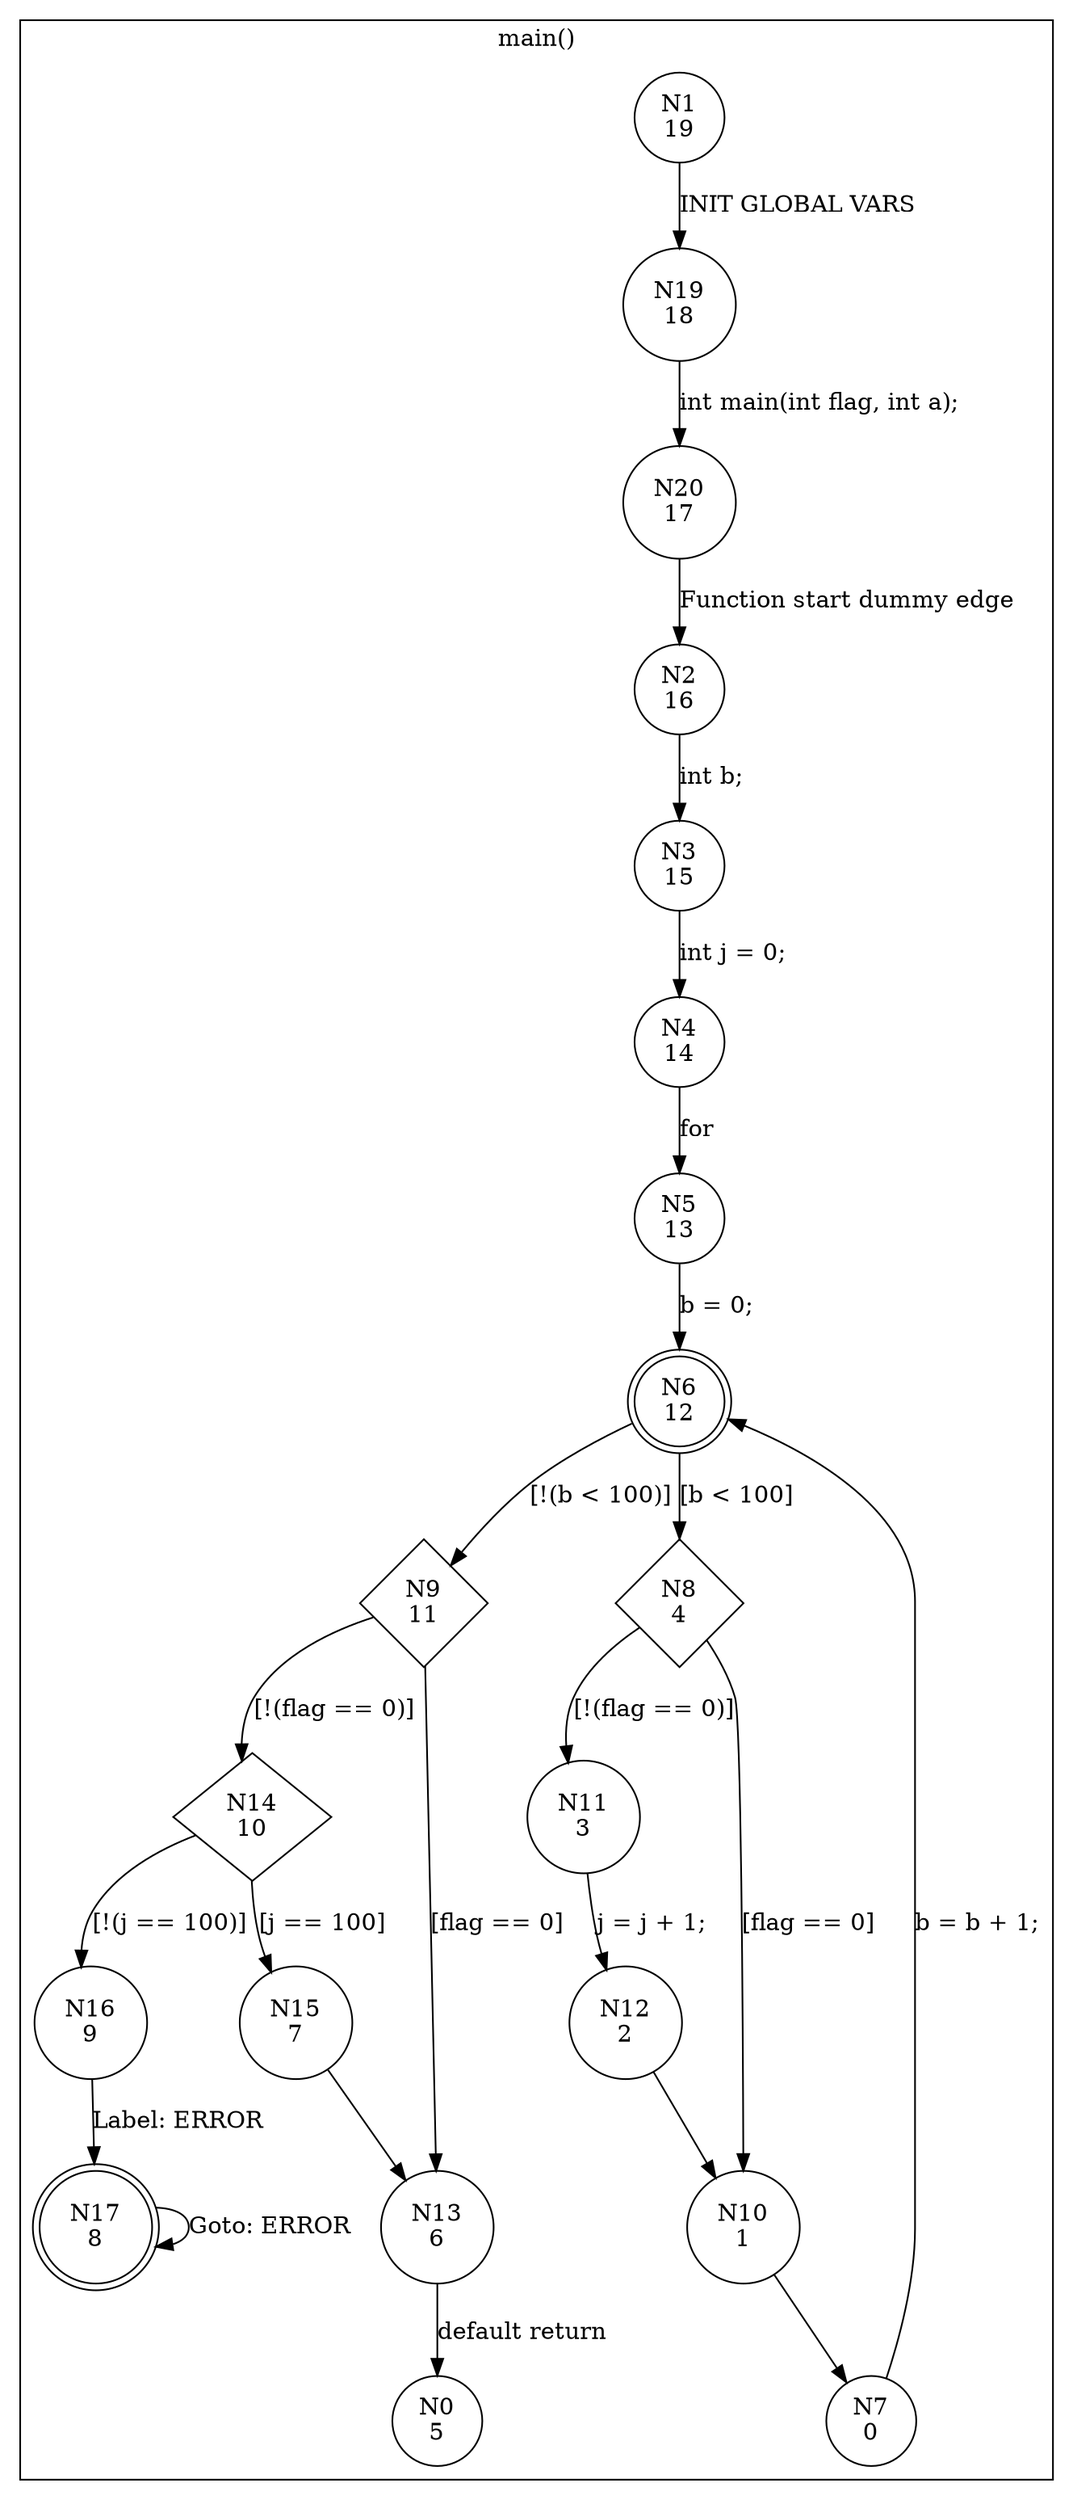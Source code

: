 digraph CFA {
1 [shape="circle" label="N1\n19"]
19 [shape="circle" label="N19\n18"]
20 [shape="circle" label="N20\n17"]
2 [shape="circle" label="N2\n16"]
3 [shape="circle" label="N3\n15"]
4 [shape="circle" label="N4\n14"]
5 [shape="circle" label="N5\n13"]
6 [shape="doublecircle" label="N6\n12"]
9 [shape="diamond" label="N9\n11"]
14 [shape="diamond" label="N14\n10"]
16 [shape="circle" label="N16\n9"]
17 [shape="doublecircle" label="N17\n8"]
15 [shape="circle" label="N15\n7"]
13 [shape="circle" label="N13\n6"]
0 [shape="circle" label="N0\n5"]
8 [shape="diamond" label="N8\n4"]
11 [shape="circle" label="N11\n3"]
12 [shape="circle" label="N12\n2"]
10 [shape="circle" label="N10\n1"]
7 [shape="circle" label="N7\n0"]
node [shape="circle"]
subgraph cluster_main {
label="main()"
1 -> 19 [label="INIT GLOBAL VARS"]
19 -> 20 [label="int main(int flag, int a);"]
20 -> 2 [label="Function start dummy edge"]
2 -> 3 [label="int b;"]
3 -> 4 [label="int j = 0;"]
4 -> 5 [label="for"]
5 -> 6 [label="b = 0;"]
6 -> 8 [label="[b < 100]"]
6 -> 9 [label="[!(b < 100)]"]
9 -> 13 [label="[flag == 0]"]
9 -> 14 [label="[!(flag == 0)]"]
14 -> 15 [label="[j == 100]"]
14 -> 16 [label="[!(j == 100)]"]
16 -> 17 [label="Label: ERROR"]
17 -> 17 [label="Goto: ERROR"]
15 -> 13 [label=""]
13 -> 0 [label="default return"]
8 -> 10 [label="[flag == 0]"]
8 -> 11 [label="[!(flag == 0)]"]
11 -> 12 [label="j = j + 1;"]
12 -> 10 [label=""]
10 -> 7 [label=""]
7 -> 6 [label="b = b + 1;"]}
}